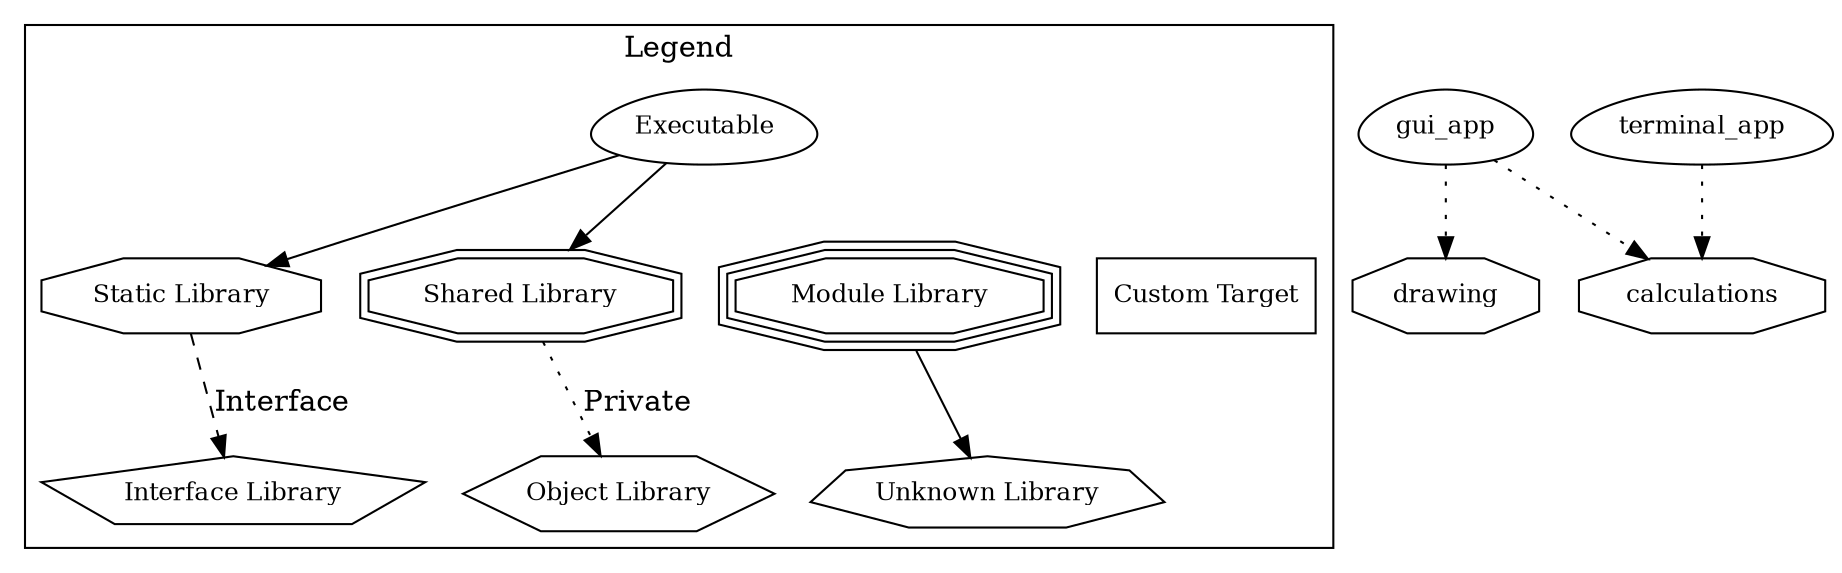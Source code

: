 digraph "BankAPP" {
node [
  fontsize = "12"
];
subgraph clusterLegend {
  label = "Legend";
  color = black;
  edge [ style = invis ];
  legendNode0 [ label = "Executable", shape = egg ];
  legendNode1 [ label = "Static Library", shape = octagon ];
  legendNode2 [ label = "Shared Library", shape = doubleoctagon ];
  legendNode3 [ label = "Module Library", shape = tripleoctagon ];
  legendNode4 [ label = "Interface Library", shape = pentagon ];
  legendNode5 [ label = "Object Library", shape = hexagon ];
  legendNode6 [ label = "Unknown Library", shape = septagon ];
  legendNode7 [ label = "Custom Target", shape = box ];
  legendNode0 -> legendNode1 [ style = solid ];
  legendNode0 -> legendNode2 [ style = solid ];
  legendNode0 -> legendNode3;
  legendNode1 -> legendNode4 [ label = "Interface", style = dashed ];
  legendNode2 -> legendNode5 [ label = "Private", style = dotted ];
  legendNode3 -> legendNode6 [ style = solid ];
  legendNode0 -> legendNode7;
}
    "node0" [ label = "calculations", shape = octagon ];
    "node1" [ label = "drawing", shape = octagon ];
    "node2" [ label = "gui_app", shape = egg ];
    "node2" -> "node0" [ style = dotted ] // gui_app -> calculations
    "node2" -> "node1" [ style = dotted ] // gui_app -> drawing
    "node3" [ label = "terminal_app", shape = egg ];
    "node3" -> "node0" [ style = dotted ] // terminal_app -> calculations
}
